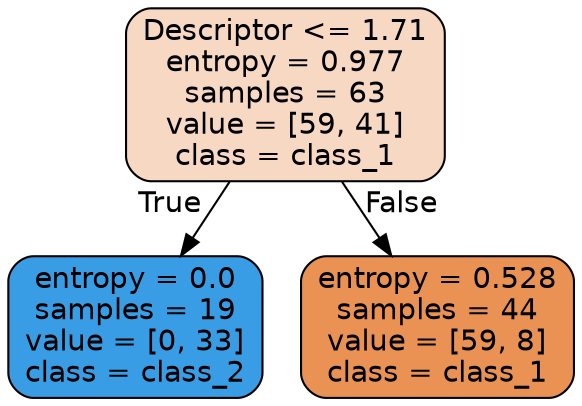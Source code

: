 digraph Tree {
node [shape=box, style="filled, rounded", color="black", fontname="helvetica"] ;
edge [fontname="helvetica"] ;
0 [label="Descriptor <= 1.71\nentropy = 0.977\nsamples = 63\nvalue = [59, 41]\nclass = class_1", fillcolor="#f7d9c3"] ;
1 [label="entropy = 0.0\nsamples = 19\nvalue = [0, 33]\nclass = class_2", fillcolor="#399de5"] ;
0 -> 1 [labeldistance=2.5, labelangle=45, headlabel="True"] ;
2 [label="entropy = 0.528\nsamples = 44\nvalue = [59, 8]\nclass = class_1", fillcolor="#e99254"] ;
0 -> 2 [labeldistance=2.5, labelangle=-45, headlabel="False"] ;
}